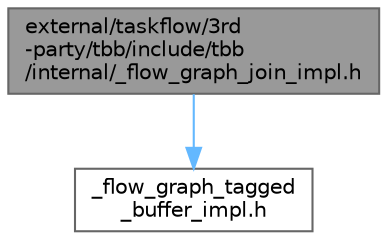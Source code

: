 digraph "external/taskflow/3rd-party/tbb/include/tbb/internal/_flow_graph_join_impl.h"
{
 // LATEX_PDF_SIZE
  bgcolor="transparent";
  edge [fontname=Helvetica,fontsize=10,labelfontname=Helvetica,labelfontsize=10];
  node [fontname=Helvetica,fontsize=10,shape=box,height=0.2,width=0.4];
  Node1 [id="Node000001",label="external/taskflow/3rd\l-party/tbb/include/tbb\l/internal/_flow_graph_join_impl.h",height=0.2,width=0.4,color="gray40", fillcolor="grey60", style="filled", fontcolor="black",tooltip=" "];
  Node1 -> Node2 [id="edge2_Node000001_Node000002",color="steelblue1",style="solid",tooltip=" "];
  Node2 [id="Node000002",label="_flow_graph_tagged\l_buffer_impl.h",height=0.2,width=0.4,color="grey40", fillcolor="white", style="filled",URL="$__flow__graph__tagged__buffer__impl_8h.html",tooltip=" "];
}
